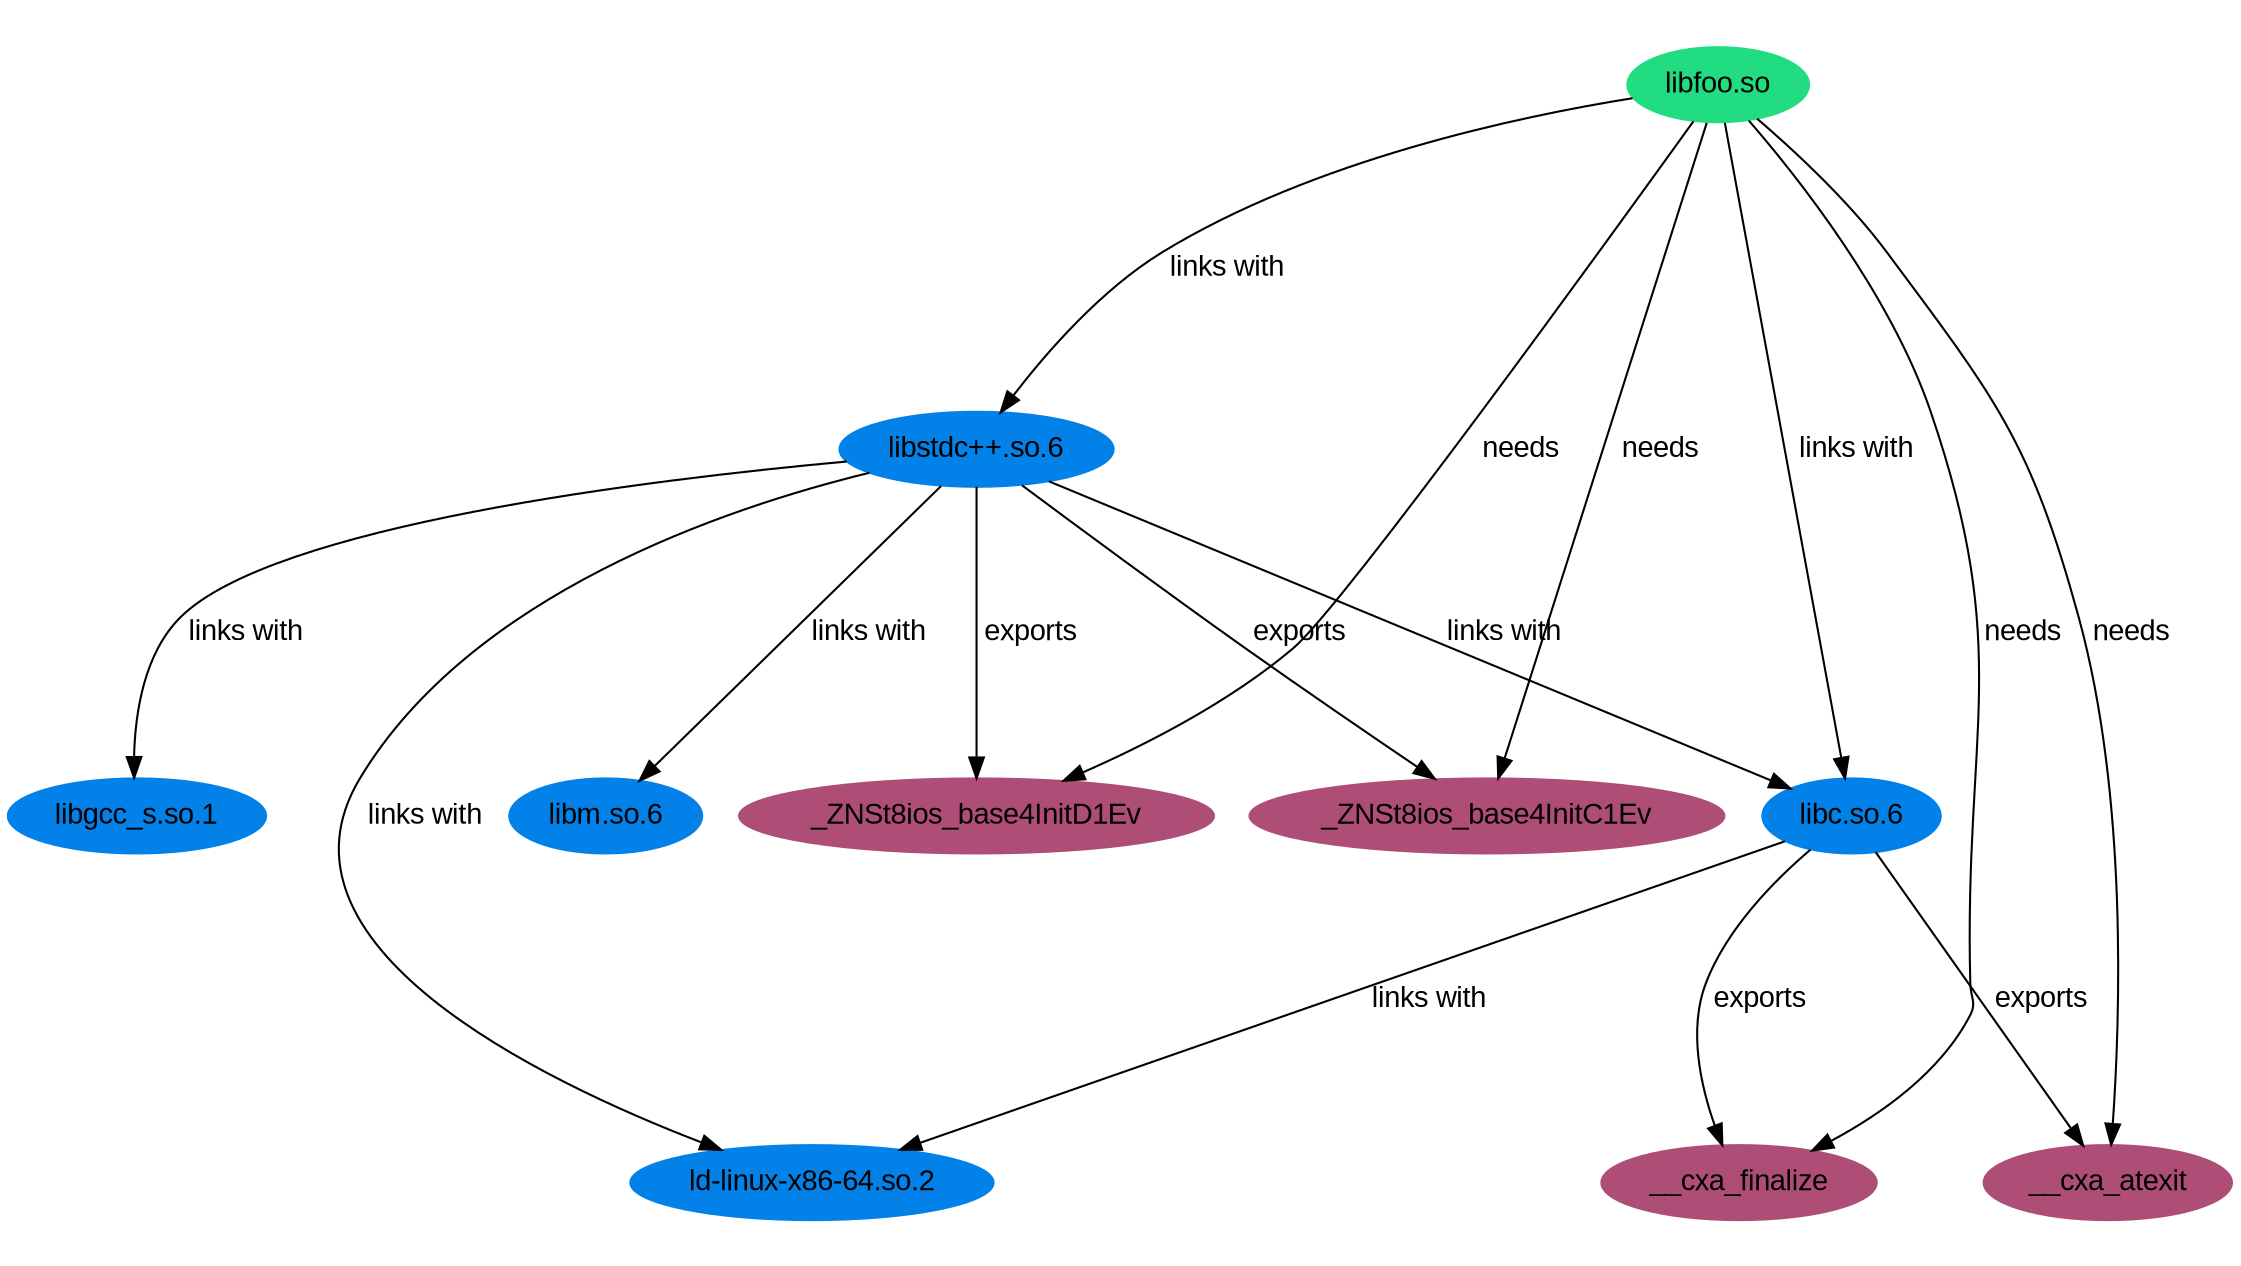digraph linked_libs {
 ratio=0.562;
 graph [fontname="Arial"];
 node [fontname="Arial"];
 edge [fontname="Arial"];
 ybnmieot [label="libfoo.so" tooltip="libfoo.so", style=filled, color="#21DC80"];
 putudnlk [label="libstdc++.so.6" tooltip="libstdc++.so.6", style=filled, color="#0281E8"];
 miewsdak [label="libm.so.6" tooltip="libm.so.6", style=filled, color="#0281E8"];
 siwpebpr [label="libc.so.6" tooltip="libc.so.6", style=filled, color="#0281E8"];
 renlknav [label="ld-linux-x86-64.so.2" tooltip="ld-linux-x86-64.so.2", style=filled, color="#0281E8"];
 cyzfqace [label="libgcc_s.so.1" tooltip="libgcc_s.so.1", style=filled, color="#0281E8"];
 kqphdaei [label="__cxa_atexit" tooltip="__cxa_atexit (FUNC)", style=filled, color="#AE4E76"];
 znpsiubp [label="__cxa_finalize" tooltip="__cxa_finalize (FUNC)", style=filled, color="#AE4E76"];
 fwyfijdi [label="_ZNSt8ios_base4InitC1Ev" tooltip="_ZNSt8ios_base4InitC1Ev (FUNC)", style=filled, color="#AE4E76"];
 ugnmnzpq [label="_ZNSt8ios_base4InitD1Ev" tooltip="_ZNSt8ios_base4InitD1Ev (FUNC)", style=filled, color="#AE4E76"];
 ybnmieot -> putudnlk [label=" links with " tooltip="/home/vanessa/Desktop/Code/elfcall/data/libfoo.so -> /usr/lib/x86_64-linux-gnu/libstdc++.so.6"];
 ybnmieot -> siwpebpr [label=" links with " tooltip="/home/vanessa/Desktop/Code/elfcall/data/libfoo.so -> /lib/x86_64-linux-gnu/libc.so.6"];
 putudnlk -> miewsdak [label=" links with " tooltip="/usr/lib/x86_64-linux-gnu/libstdc++.so.6 -> libm.so.6"];
 putudnlk -> siwpebpr [label=" links with " tooltip="/usr/lib/x86_64-linux-gnu/libstdc++.so.6 -> /lib/x86_64-linux-gnu/libc.so.6"];
 putudnlk -> renlknav [label=" links with " tooltip="/usr/lib/x86_64-linux-gnu/libstdc++.so.6 -> ld-linux-x86-64.so.2"];
 putudnlk -> cyzfqace [label=" links with " tooltip="/usr/lib/x86_64-linux-gnu/libstdc++.so.6 -> libgcc_s.so.1"];
 siwpebpr -> renlknav [label=" links with " tooltip="/lib/x86_64-linux-gnu/libc.so.6 -> ld-linux-x86-64.so.2"];
 putudnlk -> fwyfijdi [label=" exports " tooltip="/usr/lib/x86_64-linux-gnu/libstdc++.so.6 -> _ZNSt8ios_base4InitC1Ev (fwyfijdi)"];
 putudnlk -> ugnmnzpq [label=" exports " tooltip="/usr/lib/x86_64-linux-gnu/libstdc++.so.6 -> _ZNSt8ios_base4InitD1Ev (ugnmnzpq)"];
 siwpebpr -> znpsiubp [label=" exports " tooltip="/lib/x86_64-linux-gnu/libc.so.6 -> __cxa_finalize (znpsiubp)"];
 siwpebpr -> kqphdaei [label=" exports " tooltip="/lib/x86_64-linux-gnu/libc.so.6 -> __cxa_atexit (kqphdaei)"];
 ybnmieot -> znpsiubp [label=" needs " tooltip="/home/vanessa/Desktop/Code/elfcall/data/libfoo.so -> __cxa_finalize"];
 ybnmieot -> kqphdaei [label=" needs " tooltip="/home/vanessa/Desktop/Code/elfcall/data/libfoo.so -> __cxa_atexit"];
 ybnmieot -> fwyfijdi [label=" needs " tooltip="/home/vanessa/Desktop/Code/elfcall/data/libfoo.so -> _ZNSt8ios_base4InitC1Ev"];
 ybnmieot -> ugnmnzpq [label=" needs " tooltip="/home/vanessa/Desktop/Code/elfcall/data/libfoo.so -> _ZNSt8ios_base4InitD1Ev"];

}
